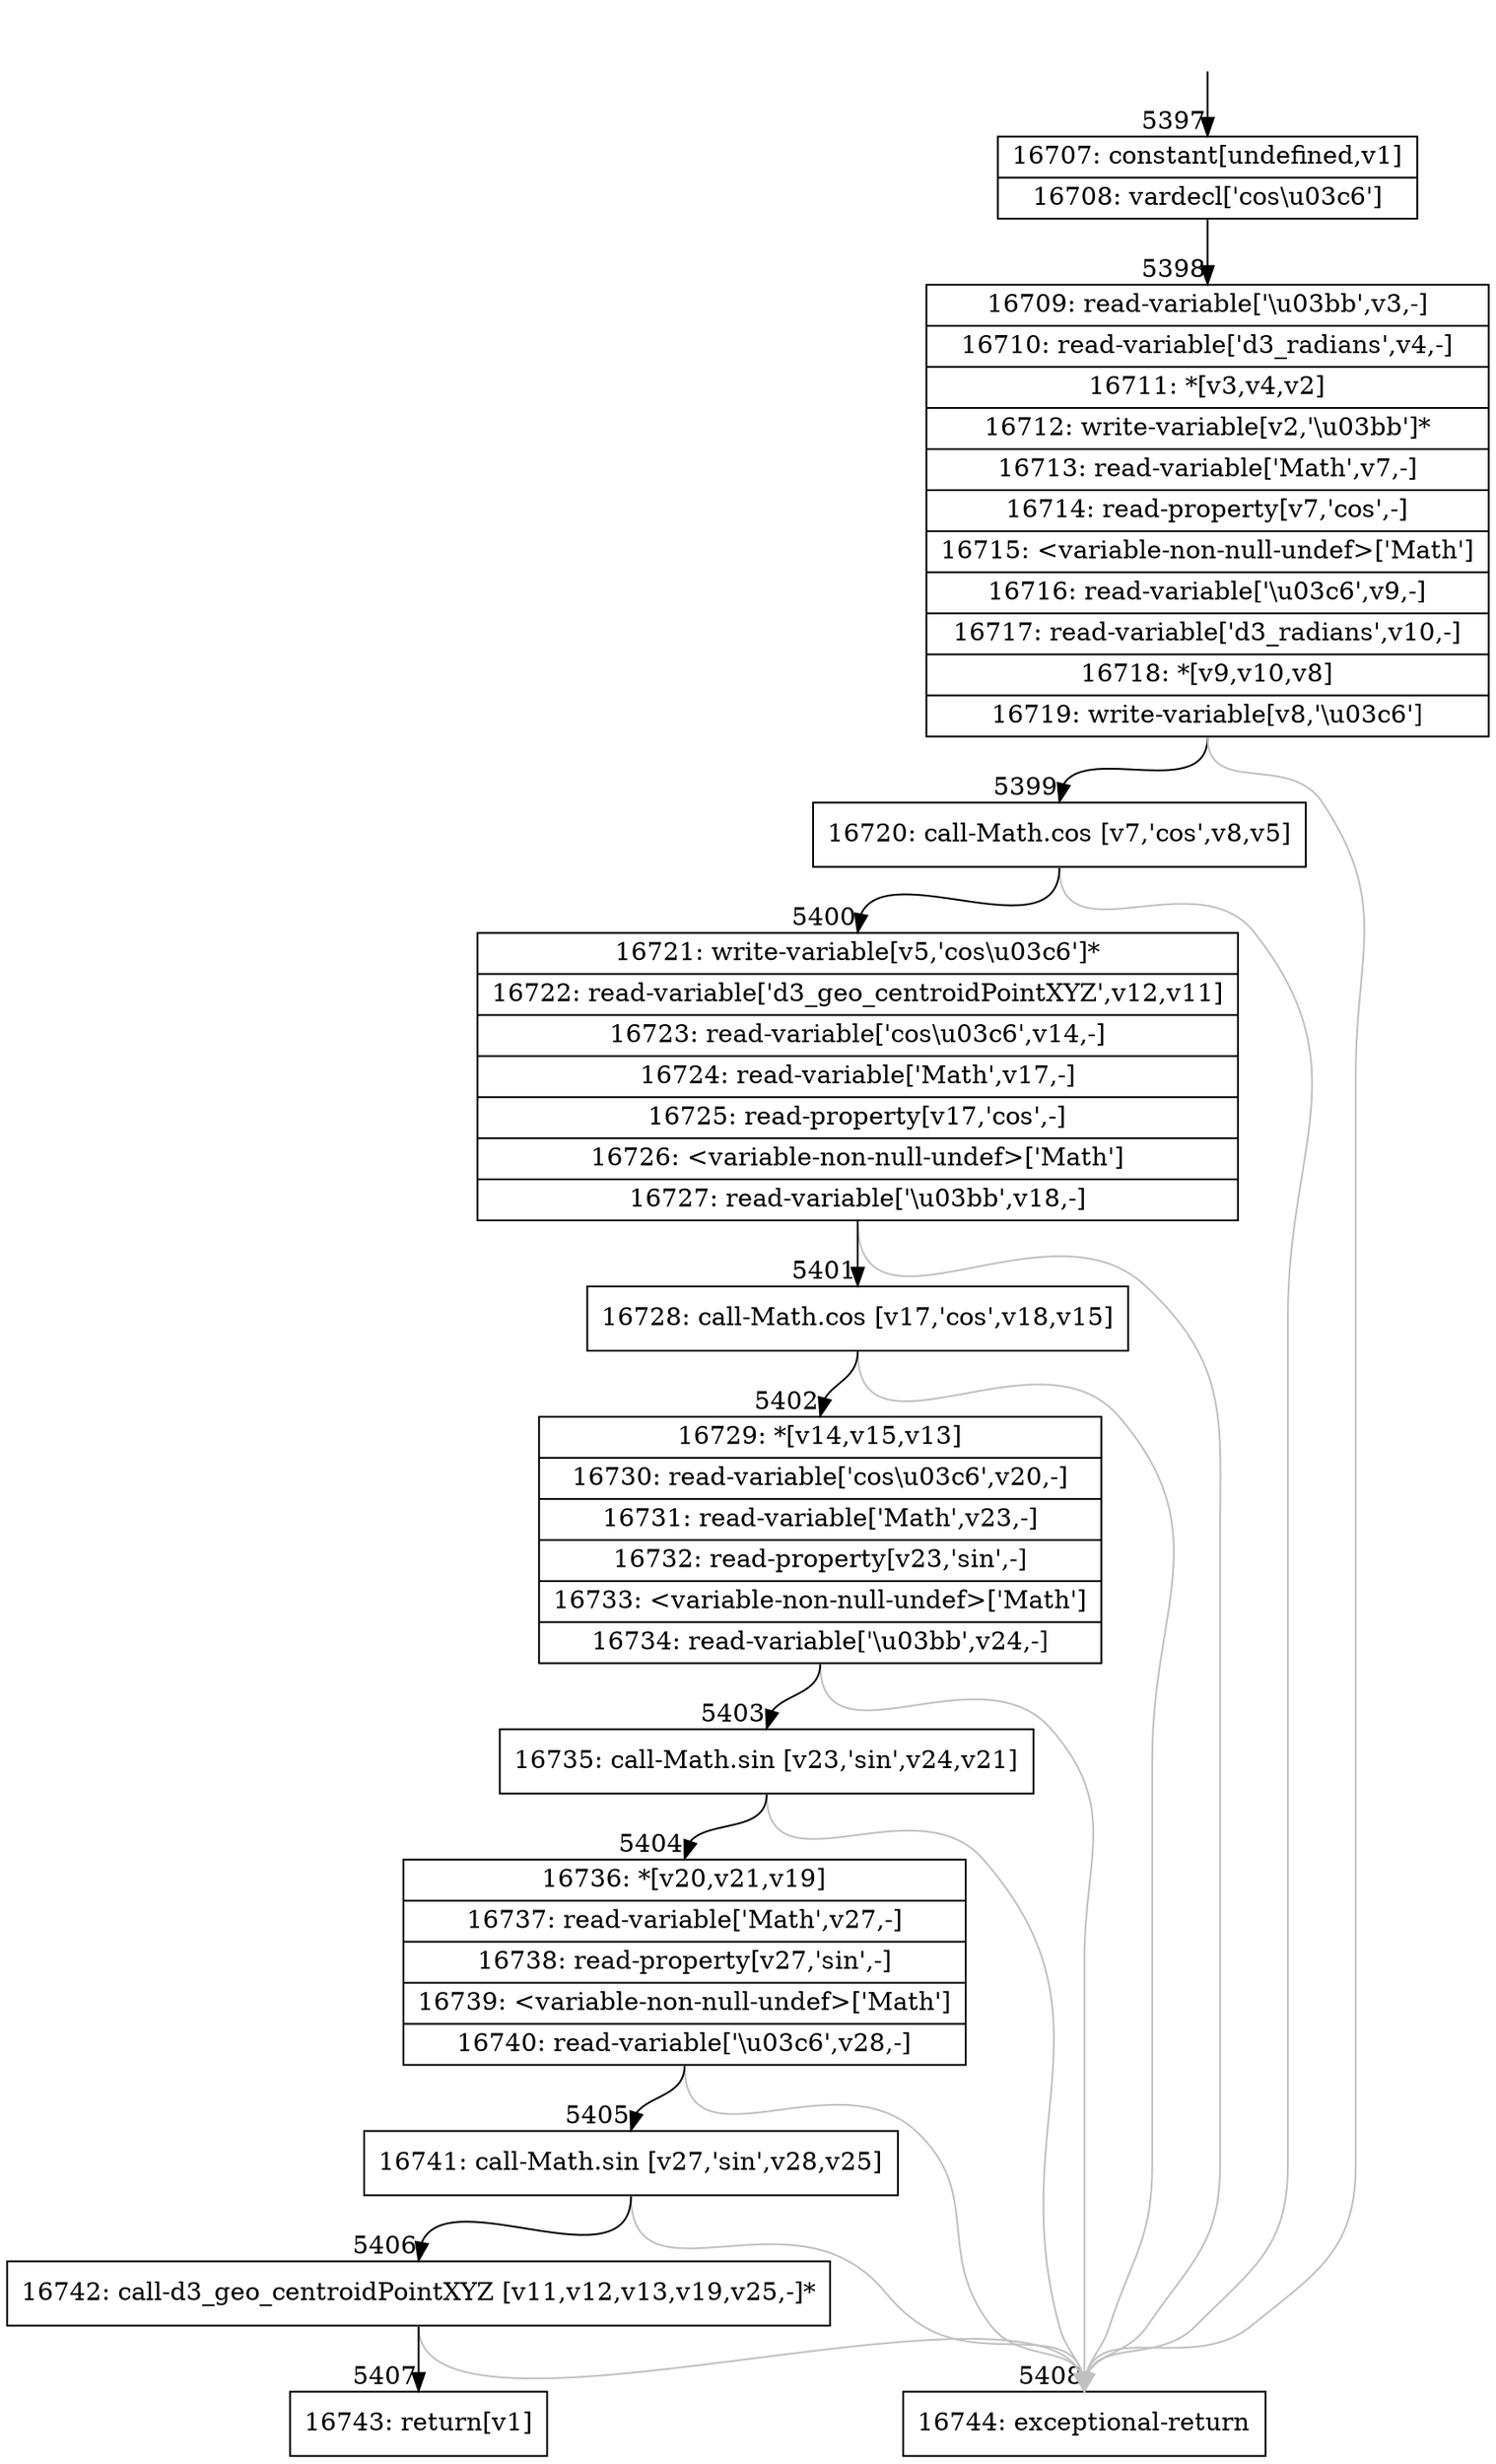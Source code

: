 digraph {
rankdir="TD"
BB_entry514[shape=none,label=""];
BB_entry514 -> BB5397 [tailport=s, headport=n, headlabel="    5397"]
BB5397 [shape=record label="{16707: constant[undefined,v1]|16708: vardecl['cos\\u03c6']}" ] 
BB5397 -> BB5398 [tailport=s, headport=n, headlabel="      5398"]
BB5398 [shape=record label="{16709: read-variable['\\u03bb',v3,-]|16710: read-variable['d3_radians',v4,-]|16711: *[v3,v4,v2]|16712: write-variable[v2,'\\u03bb']*|16713: read-variable['Math',v7,-]|16714: read-property[v7,'cos',-]|16715: \<variable-non-null-undef\>['Math']|16716: read-variable['\\u03c6',v9,-]|16717: read-variable['d3_radians',v10,-]|16718: *[v9,v10,v8]|16719: write-variable[v8,'\\u03c6']}" ] 
BB5398 -> BB5399 [tailport=s, headport=n, headlabel="      5399"]
BB5398 -> BB5408 [tailport=s, headport=n, color=gray, headlabel="      5408"]
BB5399 [shape=record label="{16720: call-Math.cos [v7,'cos',v8,v5]}" ] 
BB5399 -> BB5400 [tailport=s, headport=n, headlabel="      5400"]
BB5399 -> BB5408 [tailport=s, headport=n, color=gray]
BB5400 [shape=record label="{16721: write-variable[v5,'cos\\u03c6']*|16722: read-variable['d3_geo_centroidPointXYZ',v12,v11]|16723: read-variable['cos\\u03c6',v14,-]|16724: read-variable['Math',v17,-]|16725: read-property[v17,'cos',-]|16726: \<variable-non-null-undef\>['Math']|16727: read-variable['\\u03bb',v18,-]}" ] 
BB5400 -> BB5401 [tailport=s, headport=n, headlabel="      5401"]
BB5400 -> BB5408 [tailport=s, headport=n, color=gray]
BB5401 [shape=record label="{16728: call-Math.cos [v17,'cos',v18,v15]}" ] 
BB5401 -> BB5402 [tailport=s, headport=n, headlabel="      5402"]
BB5401 -> BB5408 [tailport=s, headport=n, color=gray]
BB5402 [shape=record label="{16729: *[v14,v15,v13]|16730: read-variable['cos\\u03c6',v20,-]|16731: read-variable['Math',v23,-]|16732: read-property[v23,'sin',-]|16733: \<variable-non-null-undef\>['Math']|16734: read-variable['\\u03bb',v24,-]}" ] 
BB5402 -> BB5403 [tailport=s, headport=n, headlabel="      5403"]
BB5402 -> BB5408 [tailport=s, headport=n, color=gray]
BB5403 [shape=record label="{16735: call-Math.sin [v23,'sin',v24,v21]}" ] 
BB5403 -> BB5404 [tailport=s, headport=n, headlabel="      5404"]
BB5403 -> BB5408 [tailport=s, headport=n, color=gray]
BB5404 [shape=record label="{16736: *[v20,v21,v19]|16737: read-variable['Math',v27,-]|16738: read-property[v27,'sin',-]|16739: \<variable-non-null-undef\>['Math']|16740: read-variable['\\u03c6',v28,-]}" ] 
BB5404 -> BB5405 [tailport=s, headport=n, headlabel="      5405"]
BB5404 -> BB5408 [tailport=s, headport=n, color=gray]
BB5405 [shape=record label="{16741: call-Math.sin [v27,'sin',v28,v25]}" ] 
BB5405 -> BB5406 [tailport=s, headport=n, headlabel="      5406"]
BB5405 -> BB5408 [tailport=s, headport=n, color=gray]
BB5406 [shape=record label="{16742: call-d3_geo_centroidPointXYZ [v11,v12,v13,v19,v25,-]*}" ] 
BB5406 -> BB5407 [tailport=s, headport=n, headlabel="      5407"]
BB5406 -> BB5408 [tailport=s, headport=n, color=gray]
BB5407 [shape=record label="{16743: return[v1]}" ] 
BB5408 [shape=record label="{16744: exceptional-return}" ] 
//#$~ 3156
}
